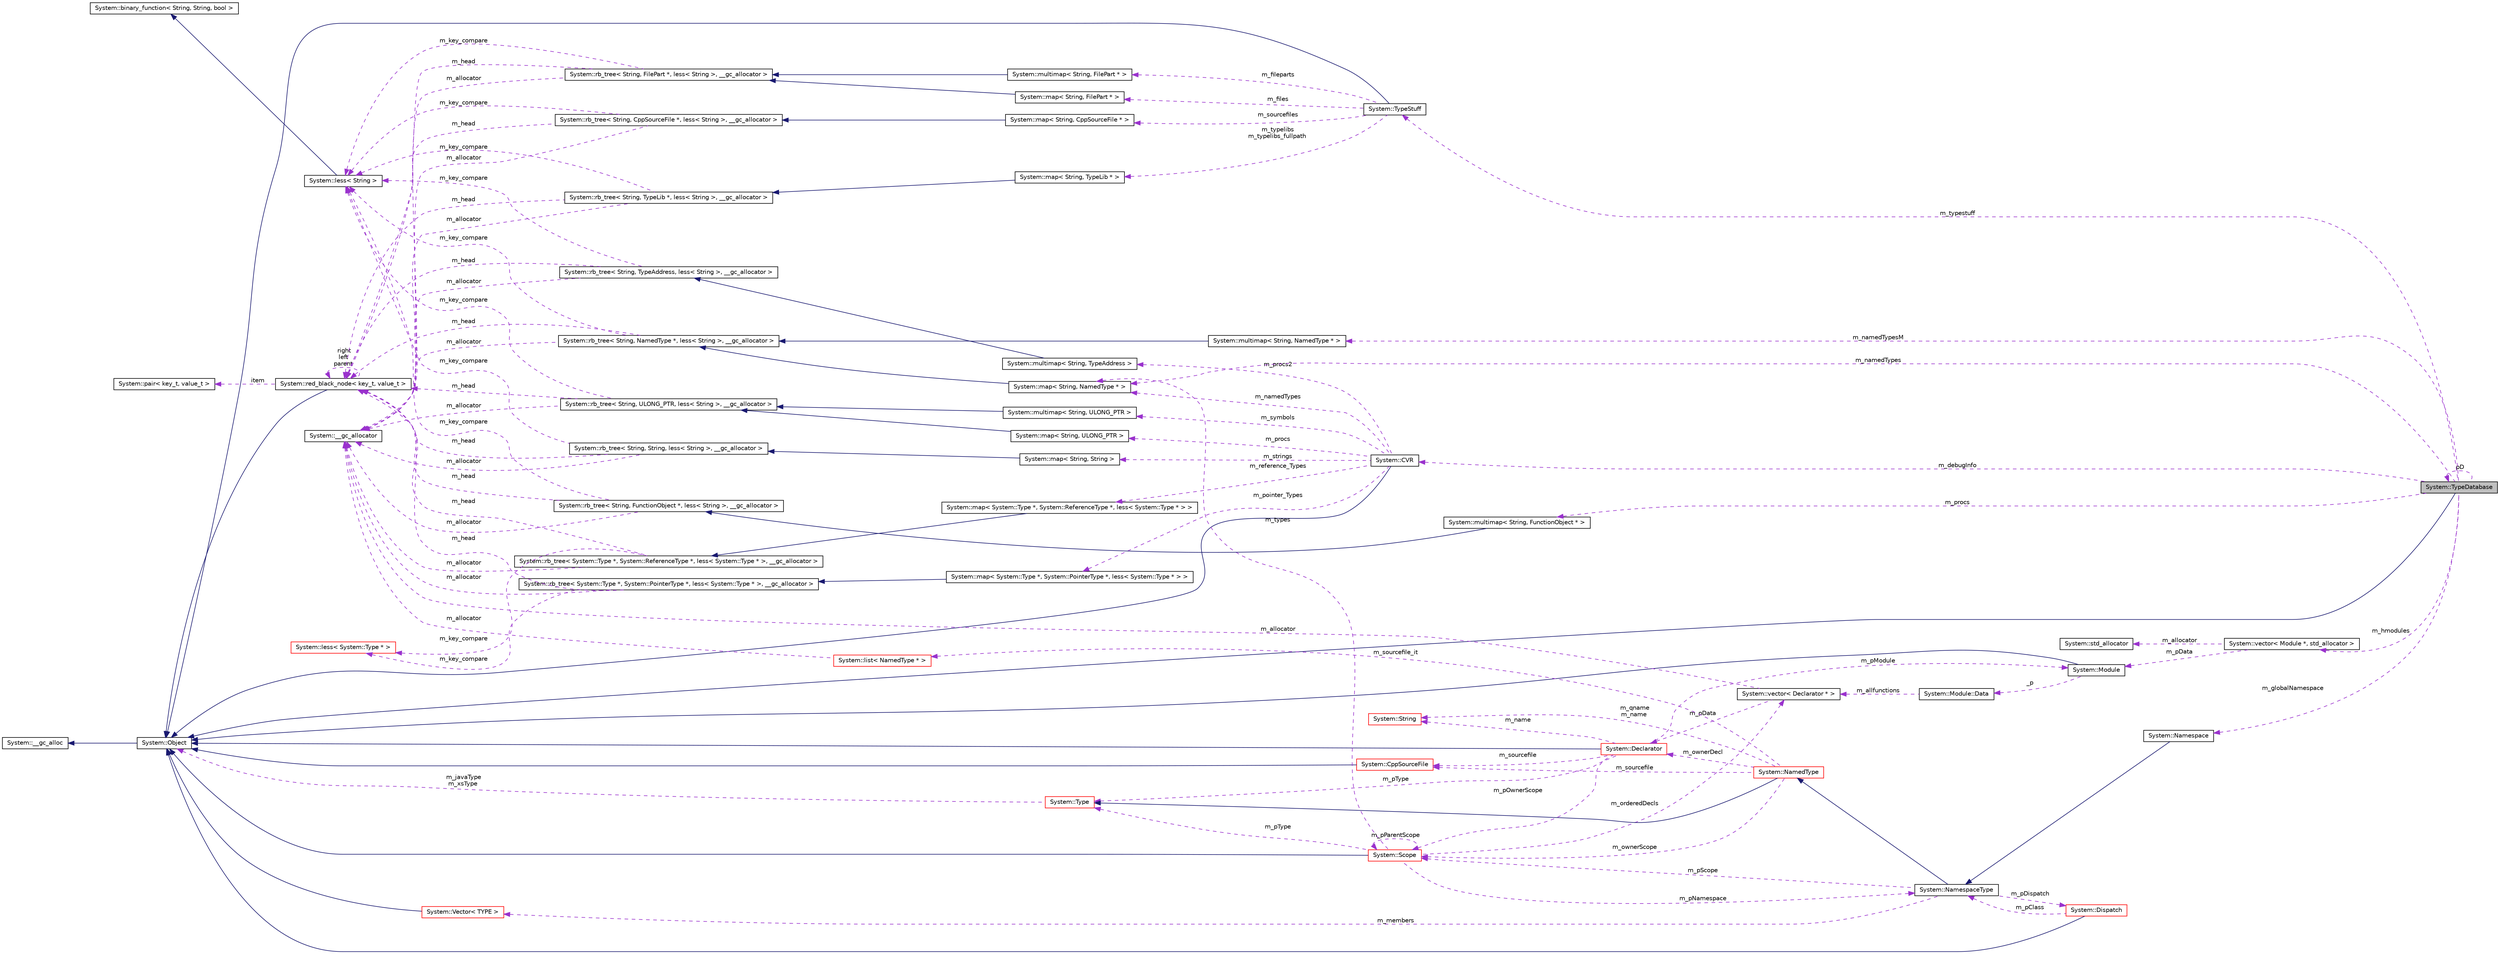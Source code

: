 digraph G
{
  edge [fontname="Helvetica",fontsize="10",labelfontname="Helvetica",labelfontsize="10"];
  node [fontname="Helvetica",fontsize="10",shape=record];
  rankdir="LR";
  Node1 [label="System::TypeDatabase",height=0.2,width=0.4,color="black", fillcolor="grey75", style="filled" fontcolor="black"];
  Node2 -> Node1 [dir="back",color="midnightblue",fontsize="10",style="solid",fontname="Helvetica"];
  Node2 [label="System::Object",height=0.2,width=0.4,color="black", fillcolor="white", style="filled",URL="$class_system_1_1_object.html"];
  Node3 -> Node2 [dir="back",color="midnightblue",fontsize="10",style="solid",fontname="Helvetica"];
  Node3 [label="System::__gc_alloc",height=0.2,width=0.4,color="black", fillcolor="white", style="filled",URL="$class_system_1_1____gc__alloc.html"];
  Node4 -> Node1 [dir="back",color="darkorchid3",fontsize="10",style="dashed",label=" m_namedTypesM" ,fontname="Helvetica"];
  Node4 [label="System::multimap\< String, NamedType * \>",height=0.2,width=0.4,color="black", fillcolor="white", style="filled",URL="$class_system_1_1multimap.html"];
  Node5 -> Node4 [dir="back",color="midnightblue",fontsize="10",style="solid",fontname="Helvetica"];
  Node5 [label="System::rb_tree\< String, NamedType *, less\< String \>, __gc_allocator \>",height=0.2,width=0.4,color="black", fillcolor="white", style="filled",URL="$class_system_1_1rb__tree.html"];
  Node6 -> Node5 [dir="back",color="darkorchid3",fontsize="10",style="dashed",label=" m_allocator" ,fontname="Helvetica"];
  Node6 [label="System::__gc_allocator",height=0.2,width=0.4,color="black", fillcolor="white", style="filled",URL="$class_system_1_1____gc__allocator.html"];
  Node7 -> Node5 [dir="back",color="darkorchid3",fontsize="10",style="dashed",label=" m_key_compare" ,fontname="Helvetica"];
  Node7 [label="System::less\< String \>",height=0.2,width=0.4,color="black", fillcolor="white", style="filled",URL="$class_system_1_1less_3_01_string_01_4.html"];
  Node8 -> Node7 [dir="back",color="midnightblue",fontsize="10",style="solid",fontname="Helvetica"];
  Node8 [label="System::binary_function\< String, String, bool \>",height=0.2,width=0.4,color="black", fillcolor="white", style="filled",URL="$class_system_1_1binary__function.html"];
  Node9 -> Node5 [dir="back",color="darkorchid3",fontsize="10",style="dashed",label=" m_head" ,fontname="Helvetica"];
  Node9 [label="System::red_black_node\< key_t, value_t \>",height=0.2,width=0.4,color="black", fillcolor="white", style="filled",URL="$class_system_1_1red__black__node.html"];
  Node2 -> Node9 [dir="back",color="midnightblue",fontsize="10",style="solid",fontname="Helvetica"];
  Node9 -> Node9 [dir="back",color="darkorchid3",fontsize="10",style="dashed",label=" right\nleft\nparent" ,fontname="Helvetica"];
  Node10 -> Node9 [dir="back",color="darkorchid3",fontsize="10",style="dashed",label=" item" ,fontname="Helvetica"];
  Node10 [label="System::pair\< key_t, value_t \>",height=0.2,width=0.4,color="black", fillcolor="white", style="filled",URL="$class_system_1_1pair.html"];
  Node11 -> Node1 [dir="back",color="darkorchid3",fontsize="10",style="dashed",label=" m_debugInfo" ,fontname="Helvetica"];
  Node11 [label="System::CVR",height=0.2,width=0.4,color="black", fillcolor="white", style="filled",URL="$class_system_1_1_c_v_r.html"];
  Node2 -> Node11 [dir="back",color="midnightblue",fontsize="10",style="solid",fontname="Helvetica"];
  Node12 -> Node11 [dir="back",color="darkorchid3",fontsize="10",style="dashed",label=" m_symbols" ,fontname="Helvetica"];
  Node12 [label="System::multimap\< String, ULONG_PTR \>",height=0.2,width=0.4,color="black", fillcolor="white", style="filled",URL="$class_system_1_1multimap.html"];
  Node13 -> Node12 [dir="back",color="midnightblue",fontsize="10",style="solid",fontname="Helvetica"];
  Node13 [label="System::rb_tree\< String, ULONG_PTR, less\< String \>, __gc_allocator \>",height=0.2,width=0.4,color="black", fillcolor="white", style="filled",URL="$class_system_1_1rb__tree.html"];
  Node6 -> Node13 [dir="back",color="darkorchid3",fontsize="10",style="dashed",label=" m_allocator" ,fontname="Helvetica"];
  Node7 -> Node13 [dir="back",color="darkorchid3",fontsize="10",style="dashed",label=" m_key_compare" ,fontname="Helvetica"];
  Node9 -> Node13 [dir="back",color="darkorchid3",fontsize="10",style="dashed",label=" m_head" ,fontname="Helvetica"];
  Node14 -> Node11 [dir="back",color="darkorchid3",fontsize="10",style="dashed",label=" m_procs2" ,fontname="Helvetica"];
  Node14 [label="System::multimap\< String, TypeAddress \>",height=0.2,width=0.4,color="black", fillcolor="white", style="filled",URL="$class_system_1_1multimap.html"];
  Node15 -> Node14 [dir="back",color="midnightblue",fontsize="10",style="solid",fontname="Helvetica"];
  Node15 [label="System::rb_tree\< String, TypeAddress, less\< String \>, __gc_allocator \>",height=0.2,width=0.4,color="black", fillcolor="white", style="filled",URL="$class_system_1_1rb__tree.html"];
  Node6 -> Node15 [dir="back",color="darkorchid3",fontsize="10",style="dashed",label=" m_allocator" ,fontname="Helvetica"];
  Node7 -> Node15 [dir="back",color="darkorchid3",fontsize="10",style="dashed",label=" m_key_compare" ,fontname="Helvetica"];
  Node9 -> Node15 [dir="back",color="darkorchid3",fontsize="10",style="dashed",label=" m_head" ,fontname="Helvetica"];
  Node16 -> Node11 [dir="back",color="darkorchid3",fontsize="10",style="dashed",label=" m_pointer_Types" ,fontname="Helvetica"];
  Node16 [label="System::map\< System::Type *, System::PointerType *, less\< System::Type * \> \>",height=0.2,width=0.4,color="black", fillcolor="white", style="filled",URL="$class_system_1_1map.html"];
  Node17 -> Node16 [dir="back",color="midnightblue",fontsize="10",style="solid",fontname="Helvetica"];
  Node17 [label="System::rb_tree\< System::Type *, System::PointerType *, less\< System::Type * \>, __gc_allocator \>",height=0.2,width=0.4,color="black", fillcolor="white", style="filled",URL="$class_system_1_1rb__tree.html"];
  Node6 -> Node17 [dir="back",color="darkorchid3",fontsize="10",style="dashed",label=" m_allocator" ,fontname="Helvetica"];
  Node18 -> Node17 [dir="back",color="darkorchid3",fontsize="10",style="dashed",label=" m_key_compare" ,fontname="Helvetica"];
  Node18 [label="System::less\< System::Type * \>",height=0.2,width=0.4,color="red", fillcolor="white", style="filled",URL="$class_system_1_1less.html"];
  Node9 -> Node17 [dir="back",color="darkorchid3",fontsize="10",style="dashed",label=" m_head" ,fontname="Helvetica"];
  Node19 -> Node11 [dir="back",color="darkorchid3",fontsize="10",style="dashed",label=" m_reference_Types" ,fontname="Helvetica"];
  Node19 [label="System::map\< System::Type *, System::ReferenceType *, less\< System::Type * \> \>",height=0.2,width=0.4,color="black", fillcolor="white", style="filled",URL="$class_system_1_1map.html"];
  Node20 -> Node19 [dir="back",color="midnightblue",fontsize="10",style="solid",fontname="Helvetica"];
  Node20 [label="System::rb_tree\< System::Type *, System::ReferenceType *, less\< System::Type * \>, __gc_allocator \>",height=0.2,width=0.4,color="black", fillcolor="white", style="filled",URL="$class_system_1_1rb__tree.html"];
  Node6 -> Node20 [dir="back",color="darkorchid3",fontsize="10",style="dashed",label=" m_allocator" ,fontname="Helvetica"];
  Node18 -> Node20 [dir="back",color="darkorchid3",fontsize="10",style="dashed",label=" m_key_compare" ,fontname="Helvetica"];
  Node9 -> Node20 [dir="back",color="darkorchid3",fontsize="10",style="dashed",label=" m_head" ,fontname="Helvetica"];
  Node21 -> Node11 [dir="back",color="darkorchid3",fontsize="10",style="dashed",label=" m_strings" ,fontname="Helvetica"];
  Node21 [label="System::map\< String, String \>",height=0.2,width=0.4,color="black", fillcolor="white", style="filled",URL="$class_system_1_1map.html"];
  Node22 -> Node21 [dir="back",color="midnightblue",fontsize="10",style="solid",fontname="Helvetica"];
  Node22 [label="System::rb_tree\< String, String, less\< String \>, __gc_allocator \>",height=0.2,width=0.4,color="black", fillcolor="white", style="filled",URL="$class_system_1_1rb__tree.html"];
  Node6 -> Node22 [dir="back",color="darkorchid3",fontsize="10",style="dashed",label=" m_allocator" ,fontname="Helvetica"];
  Node7 -> Node22 [dir="back",color="darkorchid3",fontsize="10",style="dashed",label=" m_key_compare" ,fontname="Helvetica"];
  Node9 -> Node22 [dir="back",color="darkorchid3",fontsize="10",style="dashed",label=" m_head" ,fontname="Helvetica"];
  Node23 -> Node11 [dir="back",color="darkorchid3",fontsize="10",style="dashed",label=" m_procs" ,fontname="Helvetica"];
  Node23 [label="System::map\< String, ULONG_PTR \>",height=0.2,width=0.4,color="black", fillcolor="white", style="filled",URL="$class_system_1_1map.html"];
  Node13 -> Node23 [dir="back",color="midnightblue",fontsize="10",style="solid",fontname="Helvetica"];
  Node24 -> Node11 [dir="back",color="darkorchid3",fontsize="10",style="dashed",label=" m_namedTypes" ,fontname="Helvetica"];
  Node24 [label="System::map\< String, NamedType * \>",height=0.2,width=0.4,color="black", fillcolor="white", style="filled",URL="$class_system_1_1map.html"];
  Node5 -> Node24 [dir="back",color="midnightblue",fontsize="10",style="solid",fontname="Helvetica"];
  Node25 -> Node1 [dir="back",color="darkorchid3",fontsize="10",style="dashed",label=" m_hmodules" ,fontname="Helvetica"];
  Node25 [label="System::vector\< Module *, std_allocator \>",height=0.2,width=0.4,color="black", fillcolor="white", style="filled",URL="$class_system_1_1vector.html"];
  Node26 -> Node25 [dir="back",color="darkorchid3",fontsize="10",style="dashed",label=" m_allocator" ,fontname="Helvetica"];
  Node26 [label="System::std_allocator",height=0.2,width=0.4,color="black", fillcolor="white", style="filled",URL="$class_system_1_1std__allocator.html"];
  Node27 -> Node25 [dir="back",color="darkorchid3",fontsize="10",style="dashed",label=" m_pData" ,fontname="Helvetica"];
  Node27 [label="System::Module",height=0.2,width=0.4,color="black", fillcolor="white", style="filled",URL="$class_system_1_1_module.html"];
  Node2 -> Node27 [dir="back",color="midnightblue",fontsize="10",style="solid",fontname="Helvetica"];
  Node28 -> Node27 [dir="back",color="darkorchid3",fontsize="10",style="dashed",label=" _p" ,fontname="Helvetica"];
  Node28 [label="System::Module::Data",height=0.2,width=0.4,color="black", fillcolor="white", style="filled",URL="$struct_system_1_1_module_1_1_data.html"];
  Node29 -> Node28 [dir="back",color="darkorchid3",fontsize="10",style="dashed",label=" m_allfunctions" ,fontname="Helvetica"];
  Node29 [label="System::vector\< Declarator * \>",height=0.2,width=0.4,color="black", fillcolor="white", style="filled",URL="$class_system_1_1vector.html"];
  Node6 -> Node29 [dir="back",color="darkorchid3",fontsize="10",style="dashed",label=" m_allocator" ,fontname="Helvetica"];
  Node30 -> Node29 [dir="back",color="darkorchid3",fontsize="10",style="dashed",label=" m_pData" ,fontname="Helvetica"];
  Node30 [label="System::Declarator",height=0.2,width=0.4,color="red", fillcolor="white", style="filled",URL="$class_system_1_1_declarator.html"];
  Node2 -> Node30 [dir="back",color="midnightblue",fontsize="10",style="solid",fontname="Helvetica"];
  Node31 -> Node30 [dir="back",color="darkorchid3",fontsize="10",style="dashed",label=" m_pType" ,fontname="Helvetica"];
  Node31 [label="System::Type",height=0.2,width=0.4,color="red", fillcolor="white", style="filled",URL="$class_system_1_1_type.html"];
  Node2 -> Node31 [dir="back",color="darkorchid3",fontsize="10",style="dashed",label=" m_javaType\nm_xsType" ,fontname="Helvetica"];
  Node32 -> Node30 [dir="back",color="darkorchid3",fontsize="10",style="dashed",label=" m_pOwnerScope" ,fontname="Helvetica"];
  Node32 [label="System::Scope",height=0.2,width=0.4,color="red", fillcolor="white", style="filled",URL="$class_system_1_1_scope.html"];
  Node2 -> Node32 [dir="back",color="midnightblue",fontsize="10",style="solid",fontname="Helvetica"];
  Node31 -> Node32 [dir="back",color="darkorchid3",fontsize="10",style="dashed",label=" m_pType" ,fontname="Helvetica"];
  Node32 -> Node32 [dir="back",color="darkorchid3",fontsize="10",style="dashed",label=" m_pParentScope" ,fontname="Helvetica"];
  Node33 -> Node32 [dir="back",color="darkorchid3",fontsize="10",style="dashed",label=" m_pNamespace" ,fontname="Helvetica"];
  Node33 [label="System::NamespaceType",height=0.2,width=0.4,color="black", fillcolor="white", style="filled",URL="$class_system_1_1_namespace_type.html"];
  Node34 -> Node33 [dir="back",color="midnightblue",fontsize="10",style="solid",fontname="Helvetica"];
  Node34 [label="System::NamedType",height=0.2,width=0.4,color="red", fillcolor="white", style="filled",URL="$class_system_1_1_named_type.html"];
  Node31 -> Node34 [dir="back",color="midnightblue",fontsize="10",style="solid",fontname="Helvetica"];
  Node32 -> Node34 [dir="back",color="darkorchid3",fontsize="10",style="dashed",label=" m_ownerScope" ,fontname="Helvetica"];
  Node30 -> Node34 [dir="back",color="darkorchid3",fontsize="10",style="dashed",label=" m_ownerDecl" ,fontname="Helvetica"];
  Node35 -> Node34 [dir="back",color="darkorchid3",fontsize="10",style="dashed",label=" m_sourcefile" ,fontname="Helvetica"];
  Node35 [label="System::CppSourceFile",height=0.2,width=0.4,color="red", fillcolor="white", style="filled",URL="$class_system_1_1_cpp_source_file.html"];
  Node2 -> Node35 [dir="back",color="midnightblue",fontsize="10",style="solid",fontname="Helvetica"];
  Node36 -> Node34 [dir="back",color="darkorchid3",fontsize="10",style="dashed",label=" m_sourcefile_it" ,fontname="Helvetica"];
  Node36 [label="System::list\< NamedType * \>",height=0.2,width=0.4,color="red", fillcolor="white", style="filled",URL="$class_system_1_1list.html"];
  Node6 -> Node36 [dir="back",color="darkorchid3",fontsize="10",style="dashed",label=" m_allocator" ,fontname="Helvetica"];
  Node37 -> Node34 [dir="back",color="darkorchid3",fontsize="10",style="dashed",label=" m_qname\nm_name" ,fontname="Helvetica"];
  Node37 [label="System::String",height=0.2,width=0.4,color="red", fillcolor="white", style="filled",URL="$class_system_1_1_string.html"];
  Node32 -> Node33 [dir="back",color="darkorchid3",fontsize="10",style="dashed",label=" m_pScope" ,fontname="Helvetica"];
  Node38 -> Node33 [dir="back",color="darkorchid3",fontsize="10",style="dashed",label=" m_members" ,fontname="Helvetica"];
  Node38 [label="System::Vector\< TYPE \>",height=0.2,width=0.4,color="red", fillcolor="white", style="filled",URL="$class_system_1_1_vector.html"];
  Node2 -> Node38 [dir="back",color="midnightblue",fontsize="10",style="solid",fontname="Helvetica"];
  Node39 -> Node33 [dir="back",color="darkorchid3",fontsize="10",style="dashed",label=" m_pDispatch" ,fontname="Helvetica"];
  Node39 [label="System::Dispatch",height=0.2,width=0.4,color="red", fillcolor="white", style="filled",URL="$class_system_1_1_dispatch.html"];
  Node2 -> Node39 [dir="back",color="midnightblue",fontsize="10",style="solid",fontname="Helvetica"];
  Node33 -> Node39 [dir="back",color="darkorchid3",fontsize="10",style="dashed",label=" m_pClass" ,fontname="Helvetica"];
  Node29 -> Node32 [dir="back",color="darkorchid3",fontsize="10",style="dashed",label=" m_orderedDecls" ,fontname="Helvetica"];
  Node24 -> Node32 [dir="back",color="darkorchid3",fontsize="10",style="dashed",label=" m_types" ,fontname="Helvetica"];
  Node35 -> Node30 [dir="back",color="darkorchid3",fontsize="10",style="dashed",label=" m_sourcefile" ,fontname="Helvetica"];
  Node37 -> Node30 [dir="back",color="darkorchid3",fontsize="10",style="dashed",label=" m_name" ,fontname="Helvetica"];
  Node27 -> Node30 [dir="back",color="darkorchid3",fontsize="10",style="dashed",label=" m_pModule" ,fontname="Helvetica"];
  Node40 -> Node1 [dir="back",color="darkorchid3",fontsize="10",style="dashed",label=" m_procs" ,fontname="Helvetica"];
  Node40 [label="System::multimap\< String, FunctionObject * \>",height=0.2,width=0.4,color="black", fillcolor="white", style="filled",URL="$class_system_1_1multimap.html"];
  Node41 -> Node40 [dir="back",color="midnightblue",fontsize="10",style="solid",fontname="Helvetica"];
  Node41 [label="System::rb_tree\< String, FunctionObject *, less\< String \>, __gc_allocator \>",height=0.2,width=0.4,color="black", fillcolor="white", style="filled",URL="$class_system_1_1rb__tree.html"];
  Node6 -> Node41 [dir="back",color="darkorchid3",fontsize="10",style="dashed",label=" m_allocator" ,fontname="Helvetica"];
  Node7 -> Node41 [dir="back",color="darkorchid3",fontsize="10",style="dashed",label=" m_key_compare" ,fontname="Helvetica"];
  Node9 -> Node41 [dir="back",color="darkorchid3",fontsize="10",style="dashed",label=" m_head" ,fontname="Helvetica"];
  Node42 -> Node1 [dir="back",color="darkorchid3",fontsize="10",style="dashed",label=" m_typestuff" ,fontname="Helvetica"];
  Node42 [label="System::TypeStuff",height=0.2,width=0.4,color="black", fillcolor="white", style="filled",URL="$class_system_1_1_type_stuff.html"];
  Node2 -> Node42 [dir="back",color="midnightblue",fontsize="10",style="solid",fontname="Helvetica"];
  Node43 -> Node42 [dir="back",color="darkorchid3",fontsize="10",style="dashed",label=" m_typelibs\nm_typelibs_fullpath" ,fontname="Helvetica"];
  Node43 [label="System::map\< String, TypeLib * \>",height=0.2,width=0.4,color="black", fillcolor="white", style="filled",URL="$class_system_1_1map.html"];
  Node44 -> Node43 [dir="back",color="midnightblue",fontsize="10",style="solid",fontname="Helvetica"];
  Node44 [label="System::rb_tree\< String, TypeLib *, less\< String \>, __gc_allocator \>",height=0.2,width=0.4,color="black", fillcolor="white", style="filled",URL="$class_system_1_1rb__tree.html"];
  Node6 -> Node44 [dir="back",color="darkorchid3",fontsize="10",style="dashed",label=" m_allocator" ,fontname="Helvetica"];
  Node7 -> Node44 [dir="back",color="darkorchid3",fontsize="10",style="dashed",label=" m_key_compare" ,fontname="Helvetica"];
  Node9 -> Node44 [dir="back",color="darkorchid3",fontsize="10",style="dashed",label=" m_head" ,fontname="Helvetica"];
  Node45 -> Node42 [dir="back",color="darkorchid3",fontsize="10",style="dashed",label=" m_sourcefiles" ,fontname="Helvetica"];
  Node45 [label="System::map\< String, CppSourceFile * \>",height=0.2,width=0.4,color="black", fillcolor="white", style="filled",URL="$class_system_1_1map.html"];
  Node46 -> Node45 [dir="back",color="midnightblue",fontsize="10",style="solid",fontname="Helvetica"];
  Node46 [label="System::rb_tree\< String, CppSourceFile *, less\< String \>, __gc_allocator \>",height=0.2,width=0.4,color="black", fillcolor="white", style="filled",URL="$class_system_1_1rb__tree.html"];
  Node6 -> Node46 [dir="back",color="darkorchid3",fontsize="10",style="dashed",label=" m_allocator" ,fontname="Helvetica"];
  Node7 -> Node46 [dir="back",color="darkorchid3",fontsize="10",style="dashed",label=" m_key_compare" ,fontname="Helvetica"];
  Node9 -> Node46 [dir="back",color="darkorchid3",fontsize="10",style="dashed",label=" m_head" ,fontname="Helvetica"];
  Node47 -> Node42 [dir="back",color="darkorchid3",fontsize="10",style="dashed",label=" m_files" ,fontname="Helvetica"];
  Node47 [label="System::map\< String, FilePart * \>",height=0.2,width=0.4,color="black", fillcolor="white", style="filled",URL="$class_system_1_1map.html"];
  Node48 -> Node47 [dir="back",color="midnightblue",fontsize="10",style="solid",fontname="Helvetica"];
  Node48 [label="System::rb_tree\< String, FilePart *, less\< String \>, __gc_allocator \>",height=0.2,width=0.4,color="black", fillcolor="white", style="filled",URL="$class_system_1_1rb__tree.html"];
  Node6 -> Node48 [dir="back",color="darkorchid3",fontsize="10",style="dashed",label=" m_allocator" ,fontname="Helvetica"];
  Node7 -> Node48 [dir="back",color="darkorchid3",fontsize="10",style="dashed",label=" m_key_compare" ,fontname="Helvetica"];
  Node9 -> Node48 [dir="back",color="darkorchid3",fontsize="10",style="dashed",label=" m_head" ,fontname="Helvetica"];
  Node49 -> Node42 [dir="back",color="darkorchid3",fontsize="10",style="dashed",label=" m_fileparts" ,fontname="Helvetica"];
  Node49 [label="System::multimap\< String, FilePart * \>",height=0.2,width=0.4,color="black", fillcolor="white", style="filled",URL="$class_system_1_1multimap.html"];
  Node48 -> Node49 [dir="back",color="midnightblue",fontsize="10",style="solid",fontname="Helvetica"];
  Node1 -> Node1 [dir="back",color="darkorchid3",fontsize="10",style="dashed",label=" pD" ,fontname="Helvetica"];
  Node24 -> Node1 [dir="back",color="darkorchid3",fontsize="10",style="dashed",label=" m_namedTypes" ,fontname="Helvetica"];
  Node50 -> Node1 [dir="back",color="darkorchid3",fontsize="10",style="dashed",label=" m_globalNamespace" ,fontname="Helvetica"];
  Node50 [label="System::Namespace",height=0.2,width=0.4,color="black", fillcolor="white", style="filled",URL="$class_system_1_1_namespace.html"];
  Node33 -> Node50 [dir="back",color="midnightblue",fontsize="10",style="solid",fontname="Helvetica"];
}
